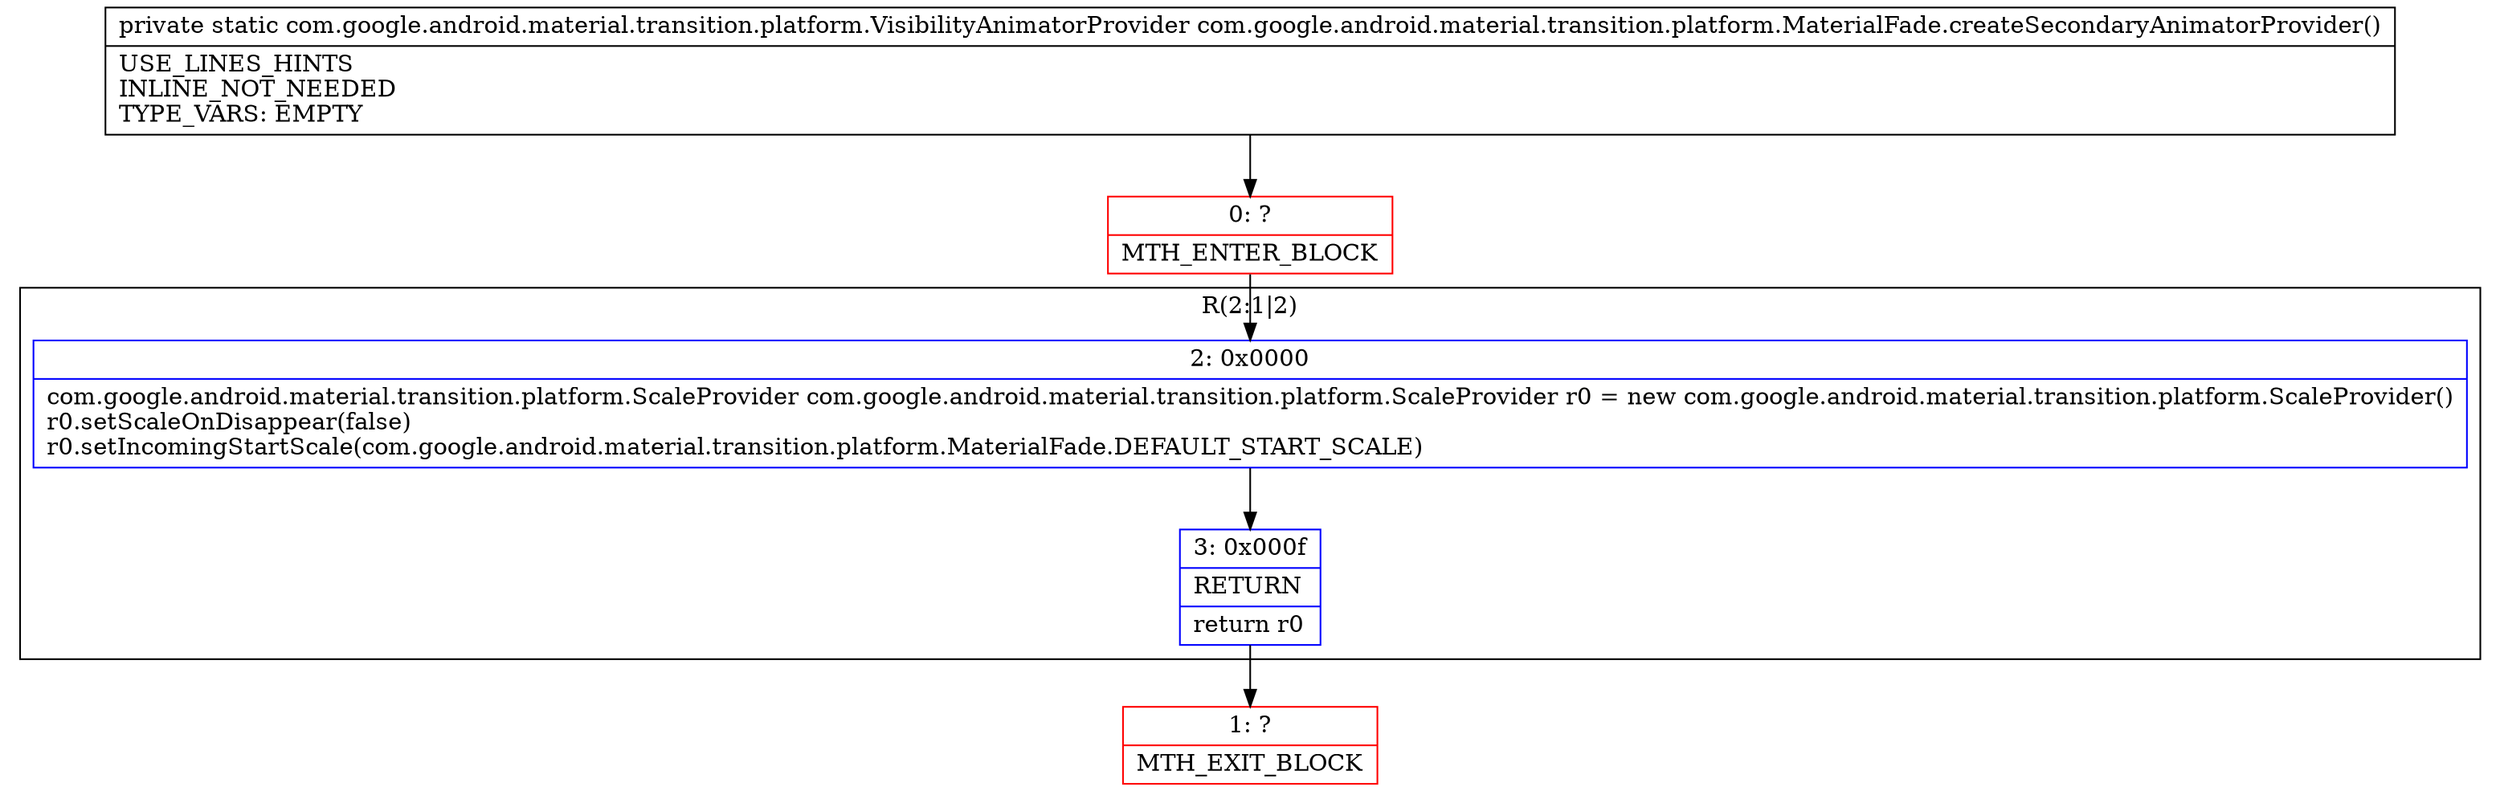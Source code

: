 digraph "CFG forcom.google.android.material.transition.platform.MaterialFade.createSecondaryAnimatorProvider()Lcom\/google\/android\/material\/transition\/platform\/VisibilityAnimatorProvider;" {
subgraph cluster_Region_1424784772 {
label = "R(2:1|2)";
node [shape=record,color=blue];
Node_2 [shape=record,label="{2\:\ 0x0000|com.google.android.material.transition.platform.ScaleProvider com.google.android.material.transition.platform.ScaleProvider r0 = new com.google.android.material.transition.platform.ScaleProvider()\lr0.setScaleOnDisappear(false)\lr0.setIncomingStartScale(com.google.android.material.transition.platform.MaterialFade.DEFAULT_START_SCALE)\l}"];
Node_3 [shape=record,label="{3\:\ 0x000f|RETURN\l|return r0\l}"];
}
Node_0 [shape=record,color=red,label="{0\:\ ?|MTH_ENTER_BLOCK\l}"];
Node_1 [shape=record,color=red,label="{1\:\ ?|MTH_EXIT_BLOCK\l}"];
MethodNode[shape=record,label="{private static com.google.android.material.transition.platform.VisibilityAnimatorProvider com.google.android.material.transition.platform.MaterialFade.createSecondaryAnimatorProvider()  | USE_LINES_HINTS\lINLINE_NOT_NEEDED\lTYPE_VARS: EMPTY\l}"];
MethodNode -> Node_0;Node_2 -> Node_3;
Node_3 -> Node_1;
Node_0 -> Node_2;
}

